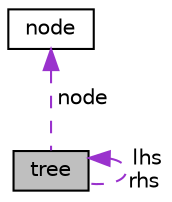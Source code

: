 digraph "tree"
{
  edge [fontname="Helvetica",fontsize="10",labelfontname="Helvetica",labelfontsize="10"];
  node [fontname="Helvetica",fontsize="10",shape=record];
  Node1 [label="tree",height=0.2,width=0.4,color="black", fillcolor="grey75", style="filled", fontcolor="black"];
  Node2 -> Node1 [dir="back",color="darkorchid3",fontsize="10",style="dashed",label=" node" ];
  Node2 [label="node",height=0.2,width=0.4,color="black", fillcolor="white", style="filled",URL="$structnode.html",tooltip="Internal struct for containing tree data. "];
  Node1 -> Node1 [dir="back",color="darkorchid3",fontsize="10",style="dashed",label=" lhs\nrhs" ];
}
